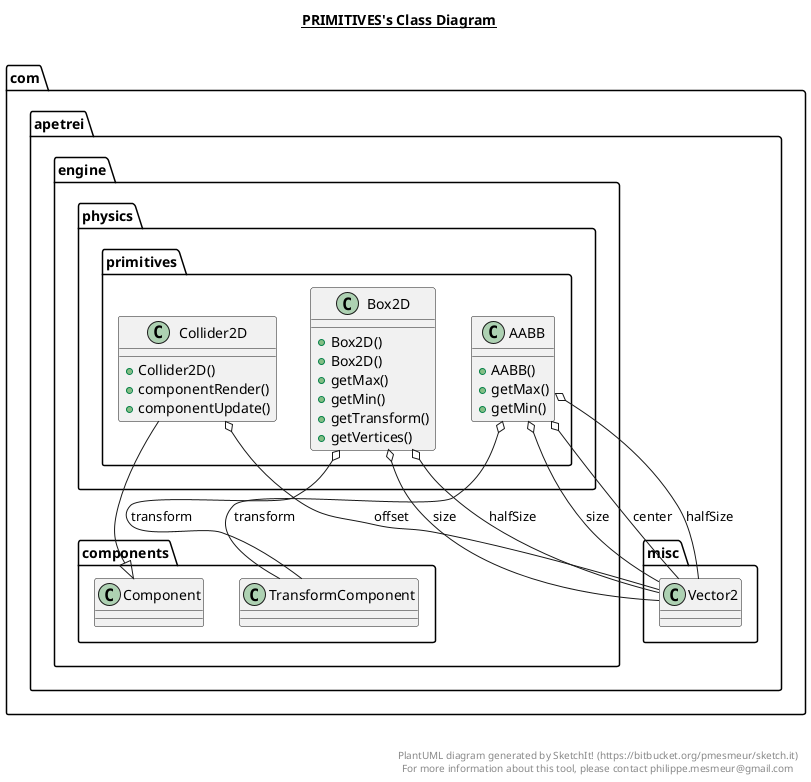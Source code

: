 @startuml

title __PRIMITIVES's Class Diagram__\n

  namespace com.apetrei.engine {
    namespace physics.primitives {
      class com.apetrei.engine.physics.primitives.AABB {
          + AABB()
          + getMax()
          + getMin()
      }
    }
  }
  

  namespace com.apetrei.engine {
    namespace physics.primitives {
      class com.apetrei.engine.physics.primitives.Box2D {
          + Box2D()
          + Box2D()
          + getMax()
          + getMin()
          + getTransform()
          + getVertices()
      }
    }
  }
  

  namespace com.apetrei.engine {
    namespace physics.primitives {
      class com.apetrei.engine.physics.primitives.Collider2D {
          + Collider2D()
          + componentRender()
          + componentUpdate()
      }
    }
  }
  

  com.apetrei.engine.physics.primitives.AABB o-- com.apetrei.misc.Vector2 : center
  com.apetrei.engine.physics.primitives.AABB o-- com.apetrei.misc.Vector2 : halfSize
  com.apetrei.engine.physics.primitives.AABB o-- com.apetrei.misc.Vector2 : size
  com.apetrei.engine.physics.primitives.AABB o-- com.apetrei.engine.components.TransformComponent : transform
  com.apetrei.engine.physics.primitives.Box2D o-- com.apetrei.misc.Vector2 : halfSize
  com.apetrei.engine.physics.primitives.Box2D o-- com.apetrei.misc.Vector2 : size
  com.apetrei.engine.physics.primitives.Box2D o-- com.apetrei.engine.components.TransformComponent : transform
  com.apetrei.engine.physics.primitives.Collider2D -up-|> com.apetrei.engine.components.Component
  com.apetrei.engine.physics.primitives.Collider2D o-- com.apetrei.misc.Vector2 : offset


right footer


PlantUML diagram generated by SketchIt! (https://bitbucket.org/pmesmeur/sketch.it)
For more information about this tool, please contact philippe.mesmeur@gmail.com
endfooter

@enduml
